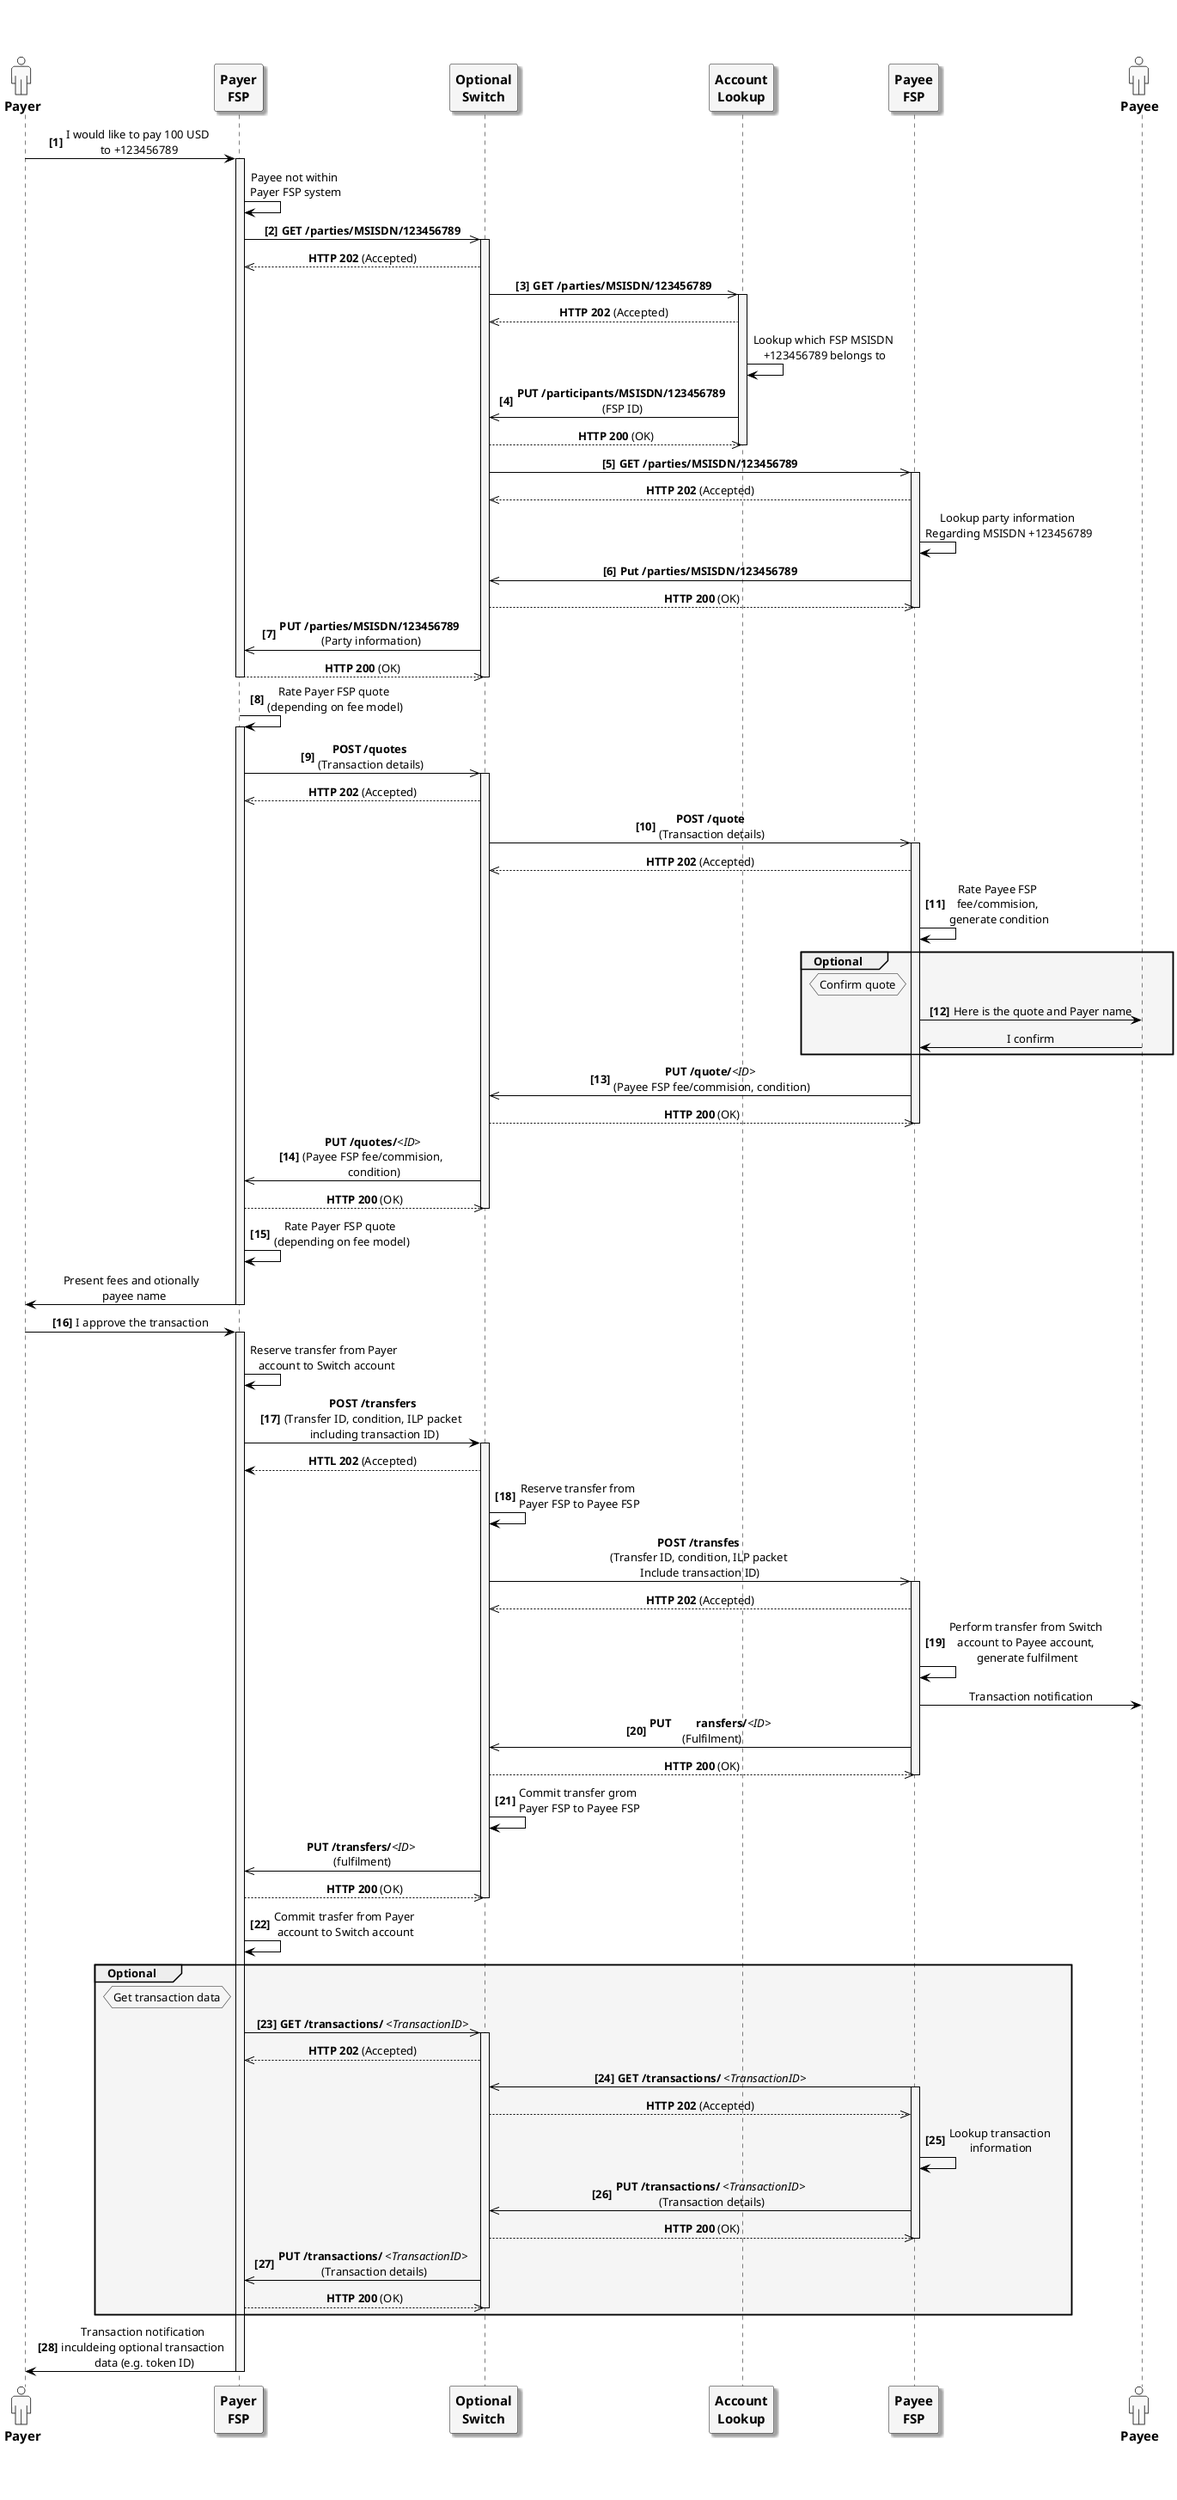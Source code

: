 /'*****
License
--------------
Copyright © 2017 Bill & Melinda Gates Foundation
The Mojaloop files are made available by the Bill & Melinda Gates Foundation under the Apache License, Version 2.0 (the "License") and you may not use these files except in compliance with the License. You may obtain a copy of the License at
http://www.apache.org/licenses/LICENSE-2.0
Unless required by applicable law or agreed to in writing, the Mojaloop files are distributed on an "AS IS" BASIS, WITHOUT WARRANTIES OR CONDITIONS OF ANY KIND, either express or implied. See the License for the specific language governing permissions and limitations under the License.
Contributors
--------------
This is the official list of the Mojaloop project contributors for this file.
Names of the original copyright holders (individuals or organizations)
should be listed with a '*' in the first column. People who have
contributed from an organization can be listed under the organization
that actually holds the copyright for their contributions (see the
Gates Foundation organization for an example). Those individuals should have
their names indented and be marked with a '-'. Email address can be added
optionally within square brackets <email>.
* Gates Foundation
- Name Surname <name.surname@gatesfoundation.com>

* Henk Kodde <henk.kodde@modusbox.com>
--------------
******'/

@startuml

' define actor image
sprite $actor [25x48/16] {
    0000000000010000000000000
    0000000006CAC910000000000
    0000000095101292000000000
    0000000651000119000000000
    0000000B10000018400000000
    0000001A10000016600000000
    0000000B10000017510000000
    000000083100001A210000000
    0000000191000176110000000
    000000003A866A61100000000
    0000000000466211100000000
    0003333333334443333310000
    0088888888888888888892000
    0821111111111111111118200
    8311111111111111111111A00
    A111111111111111111111A20
    A111111111111111111111A20
    A111111111111111111111A20
    A111111111111111111111A20
    A111111111111111111111A20
    A111111111111111111111A20
    A111111111111111111111A20
    A111111111111111111111A20
    A111551111111111138111A20
    A111661111111111139111A20
    A211661111111111139111A20
    A211661111111111139111A20
    A211661111161111139111A20
    A2116611111A2111139111A20
    A2116611111A2111139111A20
    A2116611111A2111139111A20
    A7669611111A211113A666B20
    36669611111A211113A666610
    00016611111A2111139111110
    00006611111A2111139100000
    00006611111A2111139100000
    00006611111A2111139100000
    00006611111A2111139100000
    00006611111A2111139100000
    00006611111A2111139100000
    00006611111A2111139100000
    00006611111A2111139100000
    00006611111A2111139100000
    00006611111A2111139100000
    00006966666B7666679100000
    0000266666666666664100000
    0000000111111111111100000
    0000000000000000000000000
}

' declaring skinparam
skinparam sequenceMessageAlign center
skinparam shadowing false
skinparam defaultFontName Arial
skinparam monochrome true
skinparam SequenceLifeLineBackgroundColor WhiteSmoke
skinparam SequenceLifeLineBorderColor Black
skinparam ActorFontStyle Bold
skinparam ActorFontSize 15
skinparam ParticipantFontStyle Bold
skinparam ParticipantFontSize 15
skinparam ParticipantBackgroundColor WhiteSmoke
skinparam ArrowColor Black

skinparam actor {
    Bordercolor none
    Backgroundcolor none
    shadowing false
}

skinparam participant {
    shadowing true
}

' declare title
' title Example bulk transfer process

' Actor Keys:
' participant - FSP(Payer/Payee) and Switch
' actor - Payer/Payee(s)

' declare actors
actor "<$actor>\nPayer" as Payer
participant "Payer\nFSP" as PayerFSP
participant "Optional\nSwitch" as Switch
participant "Account\nLookup" as ALS
participant "Payee\nFSP" as PayeeFSP
actor "<$actor>\nPayee" as Payee

' start flow
autonumber 1 1 "<b>[0]"
Payer -> PayerFSP: I would like to pay 100 USD \nto +123456789
activate PayerFSP
autonumber stop
PayerFSP -> PayerFSP: Payee not within \nPayer FSP system
autonumber resume
PayerFSP ->> Switch: **GET /parties/MSISDN/123456789**
activate Switch
autonumber stop
PayerFSP <<-- Switch: **HTTP 202** (Accepted)
autonumber resume
Switch ->> ALS: **GET /parties/MSISDN/123456789**
activate ALS
autonumber stop
Switch <<-- ALS: **HTTP 202** (Accepted)
ALS -> ALS: Lookup which FSP MSISDN \n+123456789 belongs to
autonumber resume
Switch <<- ALS: **PUT /participants/MSISDN/123456789** \n(FSP ID)
autonumber stop
Switch -->> ALS: **HTTP 200** (OK)
deactivate ALS
autonumber resume
Switch ->> PayeeFSP: **GET /parties/MSISDN/123456789**
activate PayeeFSP
autonumber stop
Switch <<-- PayeeFSP: **HTTP 202** (Accepted)
PayeeFSP -> PayeeFSP: Lookup party information \nRegarding MSISDN +123456789
autonumber resume
Switch <<- PayeeFSP: **Put /parties/MSISDN/123456789**
autonumber stop
Switch -->> PayeeFSP: **HTTP 200** (OK)
deactivate PayeeFSP
autonumber resume
PayerFSP <<- Switch: **PUT /parties/MSISDN/123456789** \n(Party information)
autonumber stop
PayerFSP -->> Switch: **HTTP 200** (OK)
deactivate Switch
deactivate PayerFSP
autonumber resume
PayerFSP -> PayerFSP: Rate Payer FSP quote \n(depending on fee model)
activate PayerFSP
PayerFSP ->> Switch: **POST /quotes** \n(Transaction details)
activate Switch
autonumber stop
PayerFSP <<-- Switch: **HTTP 202** (Accepted)
autonumber resume
Switch ->> PayeeFSP: **POST /quote** \n(Transaction details)
activate PayeeFSP
autonumber stop
Switch <<-- PayeeFSP: **HTTP 202** (Accepted)
autonumber resume
PayeeFSP -> PayeeFSP: Rate Payee FSP \nfee/commision, \ngenerate condition
group #OldLace Optional
    hnote left of PayeeFSP #OldLace
        Confirm quote
    end hnote
    ' autonumber resume
    PayeeFSP -> Payee: Here is the quote and Payer name
    autonumber stop
    PayeeFSP <- Payee: I confirm
end
autonumber resume
Switch <<- PayeeFSP: **PUT /quote/**<i><ID></i> \n(Payee FSP fee/commision, condition)
autonumber stop
Switch -->> PayeeFSP: **HTTP 200** (OK)
deactivate PayeeFSP
autonumber resume
PayerFSP <<- Switch: **PUT /quotes/**<i><ID></i> \n(Payee FSP fee/commision, \ncondition)
autonumber stop
PayerFSP -->> Switch: **HTTP 200** (OK)
deactivate Switch
autonumber resume
PayerFSP -> PayerFSP: Rate Payer FSP quote \n(depending on fee model)
autonumber stop
Payer <- PayerFSP: Present fees and otionally \n payee name
deactivate PayerFSP
autonumber resume
Payer -> PayerFSP: I approve the transaction
activate PayerFSP
autonumber stop
PayerFSP -> PayerFSP: Reserve transfer from Payer \n account to Switch account
autonumber resume
PayerFSP -> Switch: **POST /transfers** \n(Transfer ID, condition, ILP packet \nincluding transaction ID)
autonumber stop
activate Switch
PayerFSP <-- Switch: **HTTL 202** (Accepted)
autonumber resume
Switch -> Switch: Reserve transfer from \nPayer FSP to Payee FSP
autonumber stop
Switch ->> PayeeFSP: **POST /transfes** \n(Transfer ID, condition, ILP packet \nInclude transaction ID)
activate PayeeFSP
Switch <<-- PayeeFSP: **HTTP 202** (Accepted)
autonumber resume
PayeeFSP -> PayeeFSP: Perform transfer from Switch \naccount to Payee account, \ngenerate fulfilment
autonumber stop
PayeeFSP -> Payee: Transaction notification
autonumber resume
Switch <<- PayeeFSP: **PUT \transfers/**<i><ID></i> \n(Fulfilment)
autonumber stop
Switch -->> PayeeFSP: **HTTP 200** (OK)
deactivate PayeeFSP
autonumber resume
Switch -> Switch: Commit transfer grom \nPayer FSP to Payee FSP
autonumber stop
PayerFSP <<- Switch: **PUT /transfers/**<i><ID></i> \n(fulfilment)
PayerFSP -->> Switch: **HTTP 200** (OK) 
deactivate Switch
autonumber resume
PayerFSP -> PayerFSP: Commit trasfer from Payer \naccount to Switch account
group #OldLace Optional
    hnote left of PayerFSP #OldLace
        Get transaction data
    end hnote
    PayerFSP ->> Switch: **GET /transactions/** <i><TransactionID></i>
    activate Switch
    autonumber stop
    PayerFSP <<-- Switch: **HTTP 202** (Accepted)
    autonumber resume
    Switch <<- PayeeFSP: **GET /transactions/** <i><TransactionID></i>
    activate PayeeFSP
    autonumber stop
    Switch -->> PayeeFSP: **HTTP 202** (Accepted)
    autonumber resume
    PayeeFSP -> PayeeFSP: Lookup transaction \ninformation
    Switch <<- PayeeFSP: **PUT /transactions/** <i><TransactionID></i> \n(Transaction details)
    autonumber stop
    Switch -->> PayeeFSP: **HTTP 200** (OK)
    deactivate PayeeFSP
    autonumber resume
    PayerFSP <<- Switch: **PUT /transactions/** <i><TransactionID></i> \n(Transaction details)
    autonumber stop
    PayerFSP -->> Switch: **HTTP 200** (OK)
    deactivate Switch
end
autonumber resume
Payer <- PayerFSP: Transaction notification \ninculdeing optional transaction \ndata (e.g. token ID)
deactivate PayerFSP
autonumber stop
@enduml
